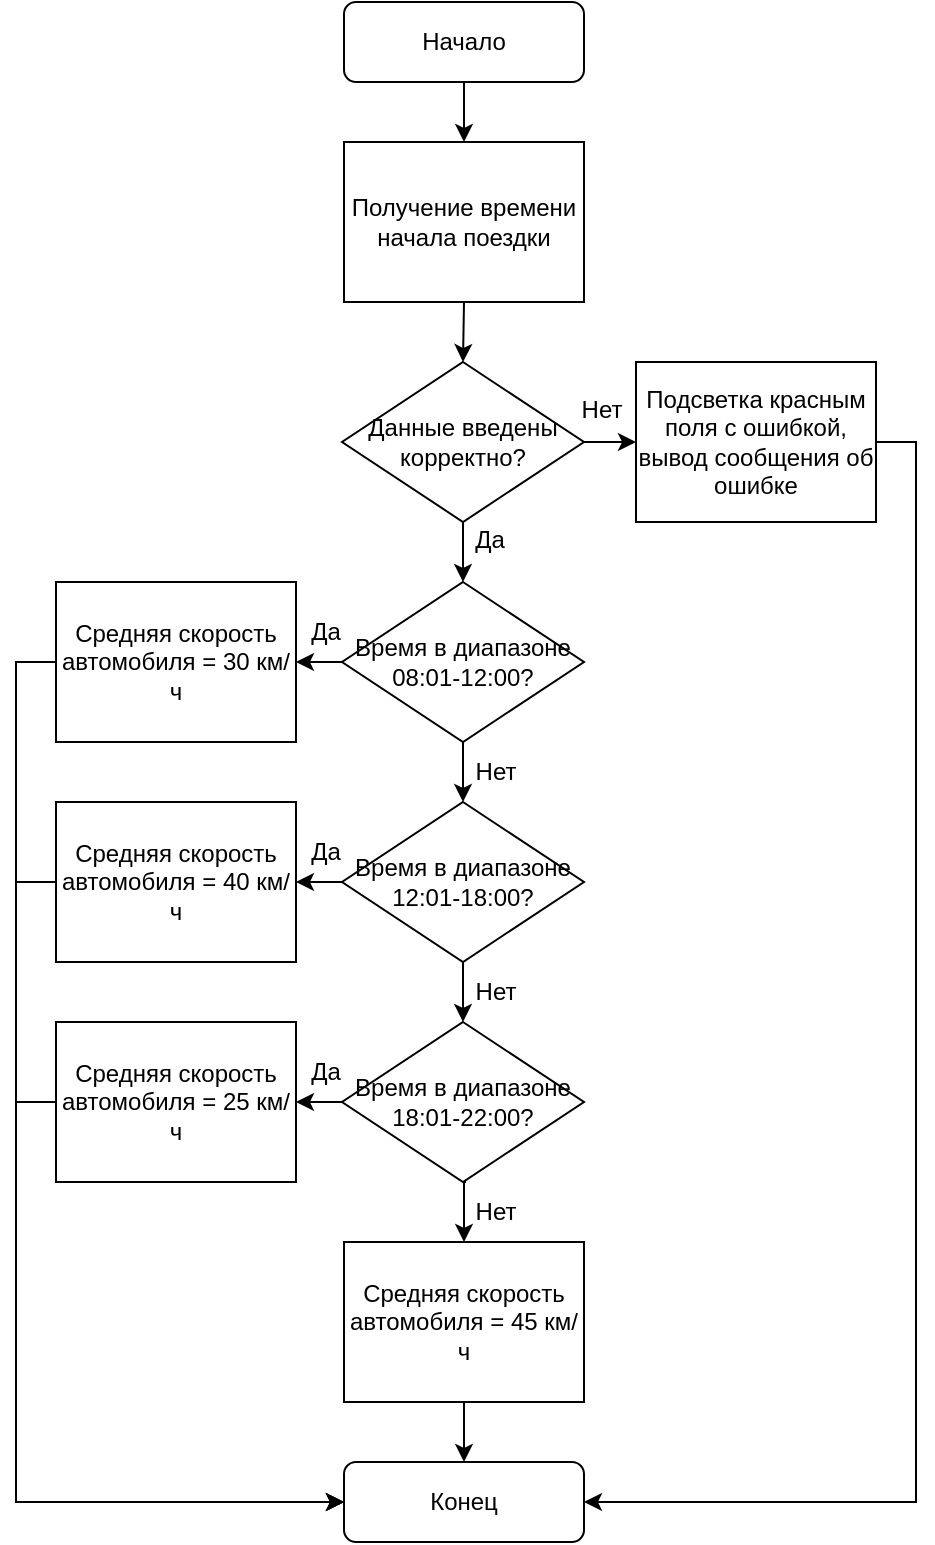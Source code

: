 <mxfile version="20.7.4" type="github">
  <diagram id="rRmtudpdEV8kB-wlNoaQ" name="Page-1">
    <mxGraphModel dx="1434" dy="746" grid="1" gridSize="10" guides="1" tooltips="1" connect="1" arrows="1" fold="1" page="1" pageScale="1" pageWidth="827" pageHeight="1169" math="0" shadow="0">
      <root>
        <mxCell id="0" />
        <mxCell id="1" parent="0" />
        <mxCell id="-dRx0avK7jPQDeboVind-4" style="edgeStyle=orthogonalEdgeStyle;rounded=0;orthogonalLoop=1;jettySize=auto;html=1;exitX=0.5;exitY=1;exitDx=0;exitDy=0;entryX=0.5;entryY=0;entryDx=0;entryDy=0;" parent="1" source="tulF2AGn9xkQMnw531Gr-1" target="-dRx0avK7jPQDeboVind-2" edge="1">
          <mxGeometry relative="1" as="geometry" />
        </mxCell>
        <mxCell id="tulF2AGn9xkQMnw531Gr-1" value="Начало" style="rounded=1;whiteSpace=wrap;html=1;" parent="1" vertex="1">
          <mxGeometry x="354" y="10" width="120" height="40" as="geometry" />
        </mxCell>
        <mxCell id="tulF2AGn9xkQMnw531Gr-2" value="Конец" style="rounded=1;whiteSpace=wrap;html=1;" parent="1" vertex="1">
          <mxGeometry x="354" y="740" width="120" height="40" as="geometry" />
        </mxCell>
        <mxCell id="-dRx0avK7jPQDeboVind-6" style="edgeStyle=orthogonalEdgeStyle;rounded=0;orthogonalLoop=1;jettySize=auto;html=1;exitX=0.5;exitY=1;exitDx=0;exitDy=0;entryX=0.5;entryY=0;entryDx=0;entryDy=0;" parent="1" source="-dRx0avK7jPQDeboVind-2" target="-dRx0avK7jPQDeboVind-5" edge="1">
          <mxGeometry relative="1" as="geometry" />
        </mxCell>
        <mxCell id="-dRx0avK7jPQDeboVind-2" value="Получение времени начала поездки" style="rounded=0;whiteSpace=wrap;html=1;" parent="1" vertex="1">
          <mxGeometry x="354" y="80" width="120" height="80" as="geometry" />
        </mxCell>
        <mxCell id="-dRx0avK7jPQDeboVind-10" style="edgeStyle=orthogonalEdgeStyle;rounded=0;orthogonalLoop=1;jettySize=auto;html=1;exitX=0.5;exitY=1;exitDx=0;exitDy=0;entryX=0.5;entryY=0;entryDx=0;entryDy=0;" parent="1" source="-dRx0avK7jPQDeboVind-5" target="-dRx0avK7jPQDeboVind-19" edge="1">
          <mxGeometry relative="1" as="geometry">
            <mxPoint x="413.5" y="300" as="targetPoint" />
          </mxGeometry>
        </mxCell>
        <mxCell id="-dRx0avK7jPQDeboVind-12" style="edgeStyle=orthogonalEdgeStyle;rounded=0;orthogonalLoop=1;jettySize=auto;html=1;exitX=1;exitY=0.5;exitDx=0;exitDy=0;entryX=0;entryY=0.5;entryDx=0;entryDy=0;" parent="1" source="-dRx0avK7jPQDeboVind-5" target="-dRx0avK7jPQDeboVind-11" edge="1">
          <mxGeometry relative="1" as="geometry" />
        </mxCell>
        <mxCell id="-dRx0avK7jPQDeboVind-5" value="Данные введены корректно?" style="rhombus;whiteSpace=wrap;html=1;" parent="1" vertex="1">
          <mxGeometry x="353" y="190" width="121" height="80" as="geometry" />
        </mxCell>
        <mxCell id="-dRx0avK7jPQDeboVind-14" style="edgeStyle=orthogonalEdgeStyle;rounded=0;orthogonalLoop=1;jettySize=auto;html=1;exitX=1;exitY=0.5;exitDx=0;exitDy=0;entryX=1;entryY=0.5;entryDx=0;entryDy=0;" parent="1" source="-dRx0avK7jPQDeboVind-11" target="tulF2AGn9xkQMnw531Gr-2" edge="1">
          <mxGeometry relative="1" as="geometry" />
        </mxCell>
        <mxCell id="-dRx0avK7jPQDeboVind-11" value="Подсветка красным поля с ошибкой, вывод сообщения об ошибке" style="rounded=0;whiteSpace=wrap;html=1;" parent="1" vertex="1">
          <mxGeometry x="500" y="190" width="120" height="80" as="geometry" />
        </mxCell>
        <mxCell id="-dRx0avK7jPQDeboVind-15" value="Да" style="text;html=1;strokeColor=none;fillColor=none;align=center;verticalAlign=middle;whiteSpace=wrap;rounded=0;" parent="1" vertex="1">
          <mxGeometry x="397" y="264" width="60" height="30" as="geometry" />
        </mxCell>
        <mxCell id="-dRx0avK7jPQDeboVind-16" value="Нет" style="text;html=1;strokeColor=none;fillColor=none;align=center;verticalAlign=middle;whiteSpace=wrap;rounded=0;" parent="1" vertex="1">
          <mxGeometry x="453" y="199" width="60" height="30" as="geometry" />
        </mxCell>
        <mxCell id="-dRx0avK7jPQDeboVind-40" style="edgeStyle=orthogonalEdgeStyle;rounded=0;orthogonalLoop=1;jettySize=auto;html=1;exitX=0;exitY=0.5;exitDx=0;exitDy=0;entryX=1;entryY=0.5;entryDx=0;entryDy=0;" parent="1" edge="1">
          <mxGeometry relative="1" as="geometry">
            <mxPoint x="353" y="340" as="sourcePoint" />
          </mxGeometry>
        </mxCell>
        <mxCell id="-dRx0avK7jPQDeboVind-24" style="edgeStyle=orthogonalEdgeStyle;rounded=0;orthogonalLoop=1;jettySize=auto;html=1;exitX=0.5;exitY=1;exitDx=0;exitDy=0;entryX=0.5;entryY=0;entryDx=0;entryDy=0;" parent="1" source="-dRx0avK7jPQDeboVind-19" target="-dRx0avK7jPQDeboVind-20" edge="1">
          <mxGeometry relative="1" as="geometry" />
        </mxCell>
        <mxCell id="-dRx0avK7jPQDeboVind-41" style="edgeStyle=orthogonalEdgeStyle;rounded=0;orthogonalLoop=1;jettySize=auto;html=1;exitX=0;exitY=0.5;exitDx=0;exitDy=0;entryX=1;entryY=0.5;entryDx=0;entryDy=0;" parent="1" source="-dRx0avK7jPQDeboVind-19" target="-dRx0avK7jPQDeboVind-37" edge="1">
          <mxGeometry relative="1" as="geometry" />
        </mxCell>
        <mxCell id="-dRx0avK7jPQDeboVind-19" value="&lt;div&gt;Время в диапазоне&lt;/div&gt;&lt;div&gt;08:01-12:00? &lt;/div&gt;" style="rhombus;whiteSpace=wrap;html=1;" parent="1" vertex="1">
          <mxGeometry x="353" y="300" width="121" height="80" as="geometry" />
        </mxCell>
        <mxCell id="-dRx0avK7jPQDeboVind-25" style="edgeStyle=orthogonalEdgeStyle;rounded=0;orthogonalLoop=1;jettySize=auto;html=1;exitX=0.5;exitY=1;exitDx=0;exitDy=0;entryX=0.5;entryY=0;entryDx=0;entryDy=0;" parent="1" source="-dRx0avK7jPQDeboVind-20" target="-dRx0avK7jPQDeboVind-21" edge="1">
          <mxGeometry relative="1" as="geometry" />
        </mxCell>
        <mxCell id="-dRx0avK7jPQDeboVind-42" style="edgeStyle=orthogonalEdgeStyle;rounded=0;orthogonalLoop=1;jettySize=auto;html=1;exitX=0;exitY=0.5;exitDx=0;exitDy=0;entryX=1;entryY=0.5;entryDx=0;entryDy=0;" parent="1" source="-dRx0avK7jPQDeboVind-20" target="-dRx0avK7jPQDeboVind-38" edge="1">
          <mxGeometry relative="1" as="geometry" />
        </mxCell>
        <mxCell id="-dRx0avK7jPQDeboVind-20" value="&lt;div&gt;Время в диапазоне&lt;/div&gt;&lt;div&gt;12:01-18:00? &lt;/div&gt;" style="rhombus;whiteSpace=wrap;html=1;" parent="1" vertex="1">
          <mxGeometry x="353" y="410" width="121" height="80" as="geometry" />
        </mxCell>
        <mxCell id="-dRx0avK7jPQDeboVind-43" style="edgeStyle=orthogonalEdgeStyle;rounded=0;orthogonalLoop=1;jettySize=auto;html=1;exitX=0;exitY=0.5;exitDx=0;exitDy=0;entryX=1;entryY=0.5;entryDx=0;entryDy=0;" parent="1" source="-dRx0avK7jPQDeboVind-21" target="-dRx0avK7jPQDeboVind-39" edge="1">
          <mxGeometry relative="1" as="geometry" />
        </mxCell>
        <mxCell id="-dRx0avK7jPQDeboVind-21" value="&lt;div&gt;Время в диапазоне&lt;/div&gt;&lt;div&gt;18:01-22:00? &lt;/div&gt;" style="rhombus;whiteSpace=wrap;html=1;" parent="1" vertex="1">
          <mxGeometry x="353" y="520" width="121" height="80" as="geometry" />
        </mxCell>
        <mxCell id="-dRx0avK7jPQDeboVind-29" value="Нет" style="text;html=1;strokeColor=none;fillColor=none;align=center;verticalAlign=middle;whiteSpace=wrap;rounded=0;" parent="1" vertex="1">
          <mxGeometry x="400" y="380" width="60" height="30" as="geometry" />
        </mxCell>
        <mxCell id="-dRx0avK7jPQDeboVind-30" value="Нет" style="text;html=1;strokeColor=none;fillColor=none;align=center;verticalAlign=middle;whiteSpace=wrap;rounded=0;" parent="1" vertex="1">
          <mxGeometry x="400" y="490" width="60" height="30" as="geometry" />
        </mxCell>
        <mxCell id="-dRx0avK7jPQDeboVind-35" style="edgeStyle=orthogonalEdgeStyle;rounded=0;orthogonalLoop=1;jettySize=auto;html=1;exitX=0.25;exitY=0;exitDx=0;exitDy=0;entryX=0.5;entryY=0;entryDx=0;entryDy=0;" parent="1" source="-dRx0avK7jPQDeboVind-31" target="-dRx0avK7jPQDeboVind-33" edge="1">
          <mxGeometry relative="1" as="geometry" />
        </mxCell>
        <mxCell id="-dRx0avK7jPQDeboVind-31" value="Нет" style="text;html=1;strokeColor=none;fillColor=none;align=center;verticalAlign=middle;whiteSpace=wrap;rounded=0;" parent="1" vertex="1">
          <mxGeometry x="400" y="600" width="60" height="30" as="geometry" />
        </mxCell>
        <mxCell id="-dRx0avK7jPQDeboVind-34" style="edgeStyle=orthogonalEdgeStyle;rounded=0;orthogonalLoop=1;jettySize=auto;html=1;exitX=0.5;exitY=1;exitDx=0;exitDy=0;entryX=0.5;entryY=0;entryDx=0;entryDy=0;" parent="1" source="-dRx0avK7jPQDeboVind-33" target="tulF2AGn9xkQMnw531Gr-2" edge="1">
          <mxGeometry relative="1" as="geometry" />
        </mxCell>
        <mxCell id="-dRx0avK7jPQDeboVind-33" value="Средняя скорость автомобиля = 45 км/ч" style="rounded=0;whiteSpace=wrap;html=1;" parent="1" vertex="1">
          <mxGeometry x="354" y="630" width="120" height="80" as="geometry" />
        </mxCell>
        <mxCell id="-dRx0avK7jPQDeboVind-45" style="edgeStyle=orthogonalEdgeStyle;rounded=0;orthogonalLoop=1;jettySize=auto;html=1;exitX=0;exitY=0.5;exitDx=0;exitDy=0;entryX=0;entryY=0.5;entryDx=0;entryDy=0;" parent="1" source="-dRx0avK7jPQDeboVind-37" target="tulF2AGn9xkQMnw531Gr-2" edge="1">
          <mxGeometry relative="1" as="geometry" />
        </mxCell>
        <mxCell id="-dRx0avK7jPQDeboVind-37" value="Средняя скорость автомобиля = 30 км/ч" style="rounded=0;whiteSpace=wrap;html=1;" parent="1" vertex="1">
          <mxGeometry x="210" y="300" width="120" height="80" as="geometry" />
        </mxCell>
        <mxCell id="-dRx0avK7jPQDeboVind-46" style="edgeStyle=orthogonalEdgeStyle;rounded=0;orthogonalLoop=1;jettySize=auto;html=1;exitX=0;exitY=0.5;exitDx=0;exitDy=0;entryX=0;entryY=0.5;entryDx=0;entryDy=0;" parent="1" source="-dRx0avK7jPQDeboVind-38" target="tulF2AGn9xkQMnw531Gr-2" edge="1">
          <mxGeometry relative="1" as="geometry" />
        </mxCell>
        <mxCell id="-dRx0avK7jPQDeboVind-38" value="Средняя скорость автомобиля = 40 км/ч" style="rounded=0;whiteSpace=wrap;html=1;" parent="1" vertex="1">
          <mxGeometry x="210" y="410" width="120" height="80" as="geometry" />
        </mxCell>
        <mxCell id="-dRx0avK7jPQDeboVind-49" style="edgeStyle=orthogonalEdgeStyle;rounded=0;orthogonalLoop=1;jettySize=auto;html=1;exitX=0;exitY=0.5;exitDx=0;exitDy=0;entryX=0;entryY=0.5;entryDx=0;entryDy=0;" parent="1" source="-dRx0avK7jPQDeboVind-39" target="tulF2AGn9xkQMnw531Gr-2" edge="1">
          <mxGeometry relative="1" as="geometry" />
        </mxCell>
        <mxCell id="-dRx0avK7jPQDeboVind-39" value="Средняя скорость автомобиля = 25 км/ч" style="rounded=0;whiteSpace=wrap;html=1;" parent="1" vertex="1">
          <mxGeometry x="210" y="520" width="120" height="80" as="geometry" />
        </mxCell>
        <mxCell id="qJDmo_cr5OQTUiE8VoS2-1" value="Да" style="text;html=1;strokeColor=none;fillColor=none;align=center;verticalAlign=middle;whiteSpace=wrap;rounded=0;" vertex="1" parent="1">
          <mxGeometry x="315" y="310" width="60" height="30" as="geometry" />
        </mxCell>
        <mxCell id="qJDmo_cr5OQTUiE8VoS2-2" value="Да" style="text;html=1;strokeColor=none;fillColor=none;align=center;verticalAlign=middle;whiteSpace=wrap;rounded=0;" vertex="1" parent="1">
          <mxGeometry x="315" y="420" width="60" height="30" as="geometry" />
        </mxCell>
        <mxCell id="qJDmo_cr5OQTUiE8VoS2-3" value="Да" style="text;html=1;strokeColor=none;fillColor=none;align=center;verticalAlign=middle;whiteSpace=wrap;rounded=0;" vertex="1" parent="1">
          <mxGeometry x="315" y="530" width="60" height="30" as="geometry" />
        </mxCell>
      </root>
    </mxGraphModel>
  </diagram>
</mxfile>
